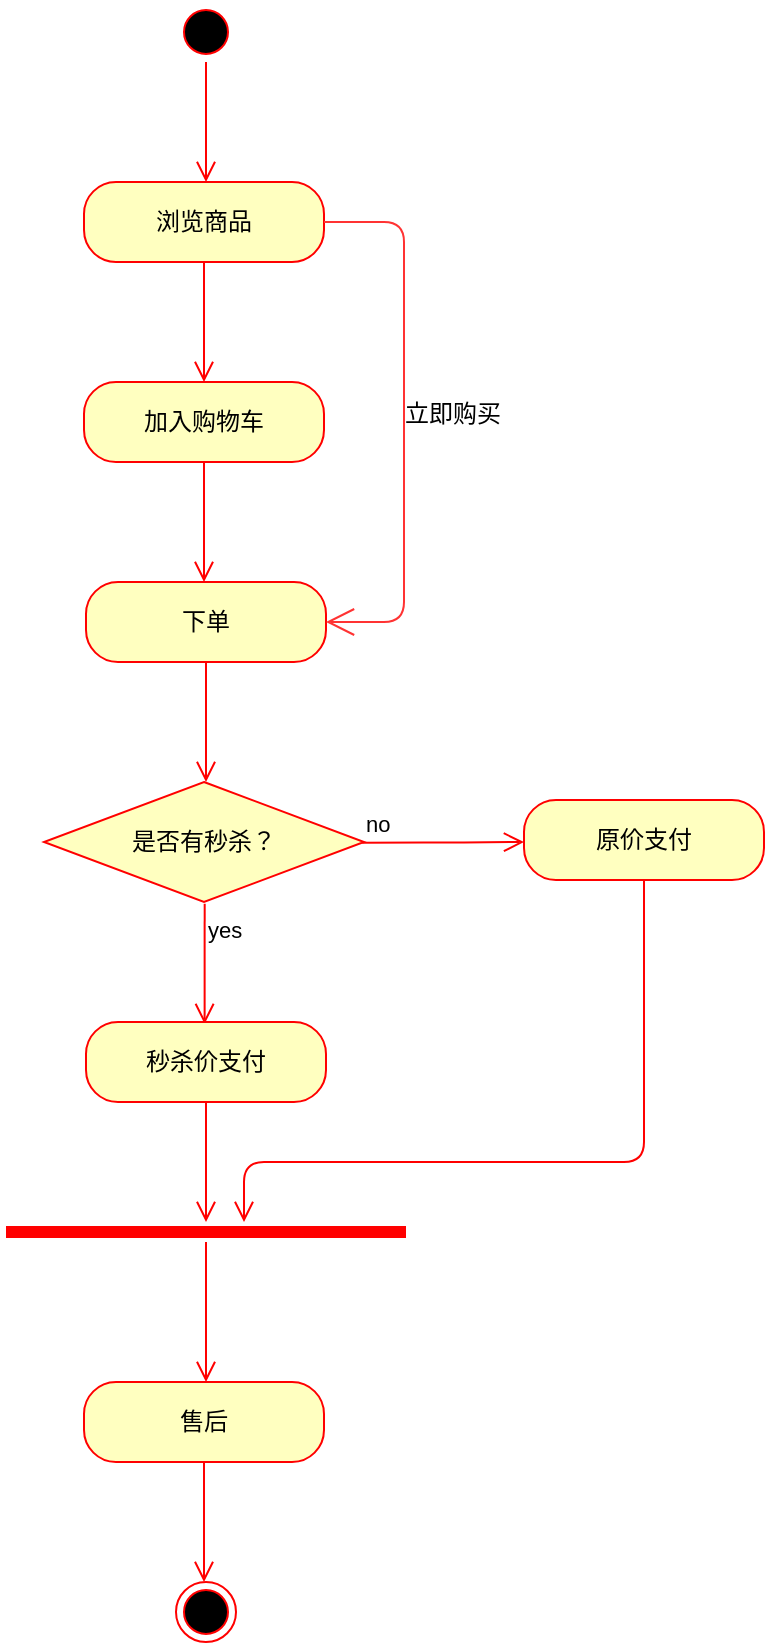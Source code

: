 <mxfile version="12.3.2" type="github" pages="1">
  <diagram id="Y6t6le8Kwg2yqhybFrNQ" name="Page-1">
    <mxGraphModel dx="951" dy="539" grid="1" gridSize="10" guides="1" tooltips="1" connect="1" arrows="1" fold="1" page="1" pageScale="1" pageWidth="827" pageHeight="1169" math="0" shadow="0">
      <root>
        <mxCell id="0"/>
        <mxCell id="1" parent="0"/>
        <mxCell id="3OWD66W-nWbykttsO6Vj-3" value="" style="ellipse;html=1;shape=startState;fillColor=#000000;strokeColor=#ff0000;" vertex="1" parent="1">
          <mxGeometry x="446" y="40" width="30" height="30" as="geometry"/>
        </mxCell>
        <mxCell id="3OWD66W-nWbykttsO6Vj-4" value="" style="edgeStyle=orthogonalEdgeStyle;html=1;verticalAlign=bottom;endArrow=open;endSize=8;strokeColor=#ff0000;" edge="1" source="3OWD66W-nWbykttsO6Vj-3" parent="1">
          <mxGeometry relative="1" as="geometry">
            <mxPoint x="461" y="130" as="targetPoint"/>
          </mxGeometry>
        </mxCell>
        <mxCell id="3OWD66W-nWbykttsO6Vj-5" value="" style="ellipse;html=1;shape=endState;fillColor=#000000;strokeColor=#ff0000;" vertex="1" parent="1">
          <mxGeometry x="446" y="830" width="30" height="30" as="geometry"/>
        </mxCell>
        <mxCell id="3OWD66W-nWbykttsO6Vj-6" value="浏览商品" style="rounded=1;whiteSpace=wrap;html=1;arcSize=40;fontColor=#000000;fillColor=#ffffc0;strokeColor=#ff0000;" vertex="1" parent="1">
          <mxGeometry x="400" y="130" width="120" height="40" as="geometry"/>
        </mxCell>
        <mxCell id="3OWD66W-nWbykttsO6Vj-7" value="" style="edgeStyle=orthogonalEdgeStyle;html=1;verticalAlign=bottom;endArrow=open;endSize=8;strokeColor=#ff0000;" edge="1" source="3OWD66W-nWbykttsO6Vj-6" parent="1">
          <mxGeometry relative="1" as="geometry">
            <mxPoint x="460" y="230" as="targetPoint"/>
          </mxGeometry>
        </mxCell>
        <mxCell id="3OWD66W-nWbykttsO6Vj-11" value="是否有秒杀？" style="rhombus;whiteSpace=wrap;html=1;fillColor=#ffffc0;strokeColor=#ff0000;" vertex="1" parent="1">
          <mxGeometry x="380" y="430" width="160" height="60" as="geometry"/>
        </mxCell>
        <mxCell id="3OWD66W-nWbykttsO6Vj-12" value="no" style="edgeStyle=orthogonalEdgeStyle;html=1;align=left;verticalAlign=bottom;endArrow=open;endSize=8;strokeColor=#ff0000;" edge="1" parent="1">
          <mxGeometry x="-1" relative="1" as="geometry">
            <mxPoint x="620" y="460" as="targetPoint"/>
            <mxPoint x="539.111" y="460.333" as="sourcePoint"/>
            <Array as="points">
              <mxPoint x="580" y="461"/>
            </Array>
          </mxGeometry>
        </mxCell>
        <mxCell id="3OWD66W-nWbykttsO6Vj-13" value="yes" style="edgeStyle=orthogonalEdgeStyle;html=1;align=left;verticalAlign=top;endArrow=open;endSize=8;strokeColor=#ff0000;" edge="1" parent="1">
          <mxGeometry x="-1" relative="1" as="geometry">
            <mxPoint x="460" y="551" as="targetPoint"/>
            <mxPoint x="460.333" y="490.875" as="sourcePoint"/>
            <Array as="points">
              <mxPoint x="460" y="551"/>
            </Array>
          </mxGeometry>
        </mxCell>
        <mxCell id="3OWD66W-nWbykttsO6Vj-14" value="加入购物车" style="rounded=1;whiteSpace=wrap;html=1;arcSize=40;fontColor=#000000;fillColor=#ffffc0;strokeColor=#ff0000;" vertex="1" parent="1">
          <mxGeometry x="400" y="230" width="120" height="40" as="geometry"/>
        </mxCell>
        <mxCell id="3OWD66W-nWbykttsO6Vj-15" value="" style="edgeStyle=orthogonalEdgeStyle;html=1;verticalAlign=bottom;endArrow=open;endSize=8;strokeColor=#ff0000;" edge="1" source="3OWD66W-nWbykttsO6Vj-14" parent="1">
          <mxGeometry relative="1" as="geometry">
            <mxPoint x="460" y="330" as="targetPoint"/>
          </mxGeometry>
        </mxCell>
        <mxCell id="3OWD66W-nWbykttsO6Vj-16" value="下单" style="rounded=1;whiteSpace=wrap;html=1;arcSize=40;fontColor=#000000;fillColor=#ffffc0;strokeColor=#ff0000;" vertex="1" parent="1">
          <mxGeometry x="401" y="330" width="120" height="40" as="geometry"/>
        </mxCell>
        <mxCell id="3OWD66W-nWbykttsO6Vj-17" value="" style="edgeStyle=orthogonalEdgeStyle;html=1;verticalAlign=bottom;endArrow=open;endSize=8;strokeColor=#ff0000;" edge="1" source="3OWD66W-nWbykttsO6Vj-16" parent="1">
          <mxGeometry relative="1" as="geometry">
            <mxPoint x="461" y="430" as="targetPoint"/>
          </mxGeometry>
        </mxCell>
        <mxCell id="3OWD66W-nWbykttsO6Vj-23" value="" style="endArrow=open;endFill=1;endSize=12;html=1;strokeColor=#FF3333;entryX=1;entryY=0.5;entryDx=0;entryDy=0;" edge="1" parent="1" target="3OWD66W-nWbykttsO6Vj-16">
          <mxGeometry width="160" relative="1" as="geometry">
            <mxPoint x="520" y="150" as="sourcePoint"/>
            <mxPoint x="570" y="380" as="targetPoint"/>
            <Array as="points">
              <mxPoint x="560" y="150"/>
              <mxPoint x="560" y="350"/>
            </Array>
          </mxGeometry>
        </mxCell>
        <mxCell id="3OWD66W-nWbykttsO6Vj-24" value="立即购买" style="text;html=1;align=center;verticalAlign=middle;resizable=0;points=[];;autosize=1;" vertex="1" parent="1">
          <mxGeometry x="539" y="236" width="90" height="20" as="geometry"/>
        </mxCell>
        <mxCell id="3OWD66W-nWbykttsO6Vj-25" value="秒杀价支付" style="rounded=1;whiteSpace=wrap;html=1;arcSize=40;fontColor=#000000;fillColor=#ffffc0;strokeColor=#ff0000;" vertex="1" parent="1">
          <mxGeometry x="401" y="550" width="120" height="40" as="geometry"/>
        </mxCell>
        <mxCell id="3OWD66W-nWbykttsO6Vj-26" value="" style="edgeStyle=orthogonalEdgeStyle;html=1;verticalAlign=bottom;endArrow=open;endSize=8;strokeColor=#ff0000;" edge="1" source="3OWD66W-nWbykttsO6Vj-25" parent="1">
          <mxGeometry relative="1" as="geometry">
            <mxPoint x="461" y="650" as="targetPoint"/>
          </mxGeometry>
        </mxCell>
        <mxCell id="3OWD66W-nWbykttsO6Vj-27" value="原价支付" style="rounded=1;whiteSpace=wrap;html=1;arcSize=40;fontColor=#000000;fillColor=#ffffc0;strokeColor=#ff0000;" vertex="1" parent="1">
          <mxGeometry x="620" y="439" width="120" height="40" as="geometry"/>
        </mxCell>
        <mxCell id="3OWD66W-nWbykttsO6Vj-28" value="" style="edgeStyle=orthogonalEdgeStyle;html=1;verticalAlign=bottom;endArrow=open;endSize=8;strokeColor=#ff0000;exitX=0.5;exitY=1;exitDx=0;exitDy=0;" edge="1" source="3OWD66W-nWbykttsO6Vj-27" parent="1">
          <mxGeometry relative="1" as="geometry">
            <mxPoint x="480" y="650" as="targetPoint"/>
            <Array as="points">
              <mxPoint x="680" y="620"/>
              <mxPoint x="480" y="620"/>
            </Array>
          </mxGeometry>
        </mxCell>
        <mxCell id="3OWD66W-nWbykttsO6Vj-29" value="" style="shape=line;html=1;strokeWidth=6;strokeColor=#ff0000;" vertex="1" parent="1">
          <mxGeometry x="361" y="650" width="200" height="10" as="geometry"/>
        </mxCell>
        <mxCell id="3OWD66W-nWbykttsO6Vj-30" value="" style="edgeStyle=orthogonalEdgeStyle;html=1;verticalAlign=bottom;endArrow=open;endSize=8;strokeColor=#ff0000;" edge="1" source="3OWD66W-nWbykttsO6Vj-29" parent="1">
          <mxGeometry relative="1" as="geometry">
            <mxPoint x="461" y="730" as="targetPoint"/>
          </mxGeometry>
        </mxCell>
        <mxCell id="3OWD66W-nWbykttsO6Vj-31" value="售后" style="rounded=1;whiteSpace=wrap;html=1;arcSize=40;fontColor=#000000;fillColor=#ffffc0;strokeColor=#ff0000;" vertex="1" parent="1">
          <mxGeometry x="400" y="730" width="120" height="40" as="geometry"/>
        </mxCell>
        <mxCell id="3OWD66W-nWbykttsO6Vj-32" value="" style="edgeStyle=orthogonalEdgeStyle;html=1;verticalAlign=bottom;endArrow=open;endSize=8;strokeColor=#ff0000;" edge="1" source="3OWD66W-nWbykttsO6Vj-31" parent="1">
          <mxGeometry relative="1" as="geometry">
            <mxPoint x="460" y="830" as="targetPoint"/>
          </mxGeometry>
        </mxCell>
      </root>
    </mxGraphModel>
  </diagram>
</mxfile>
